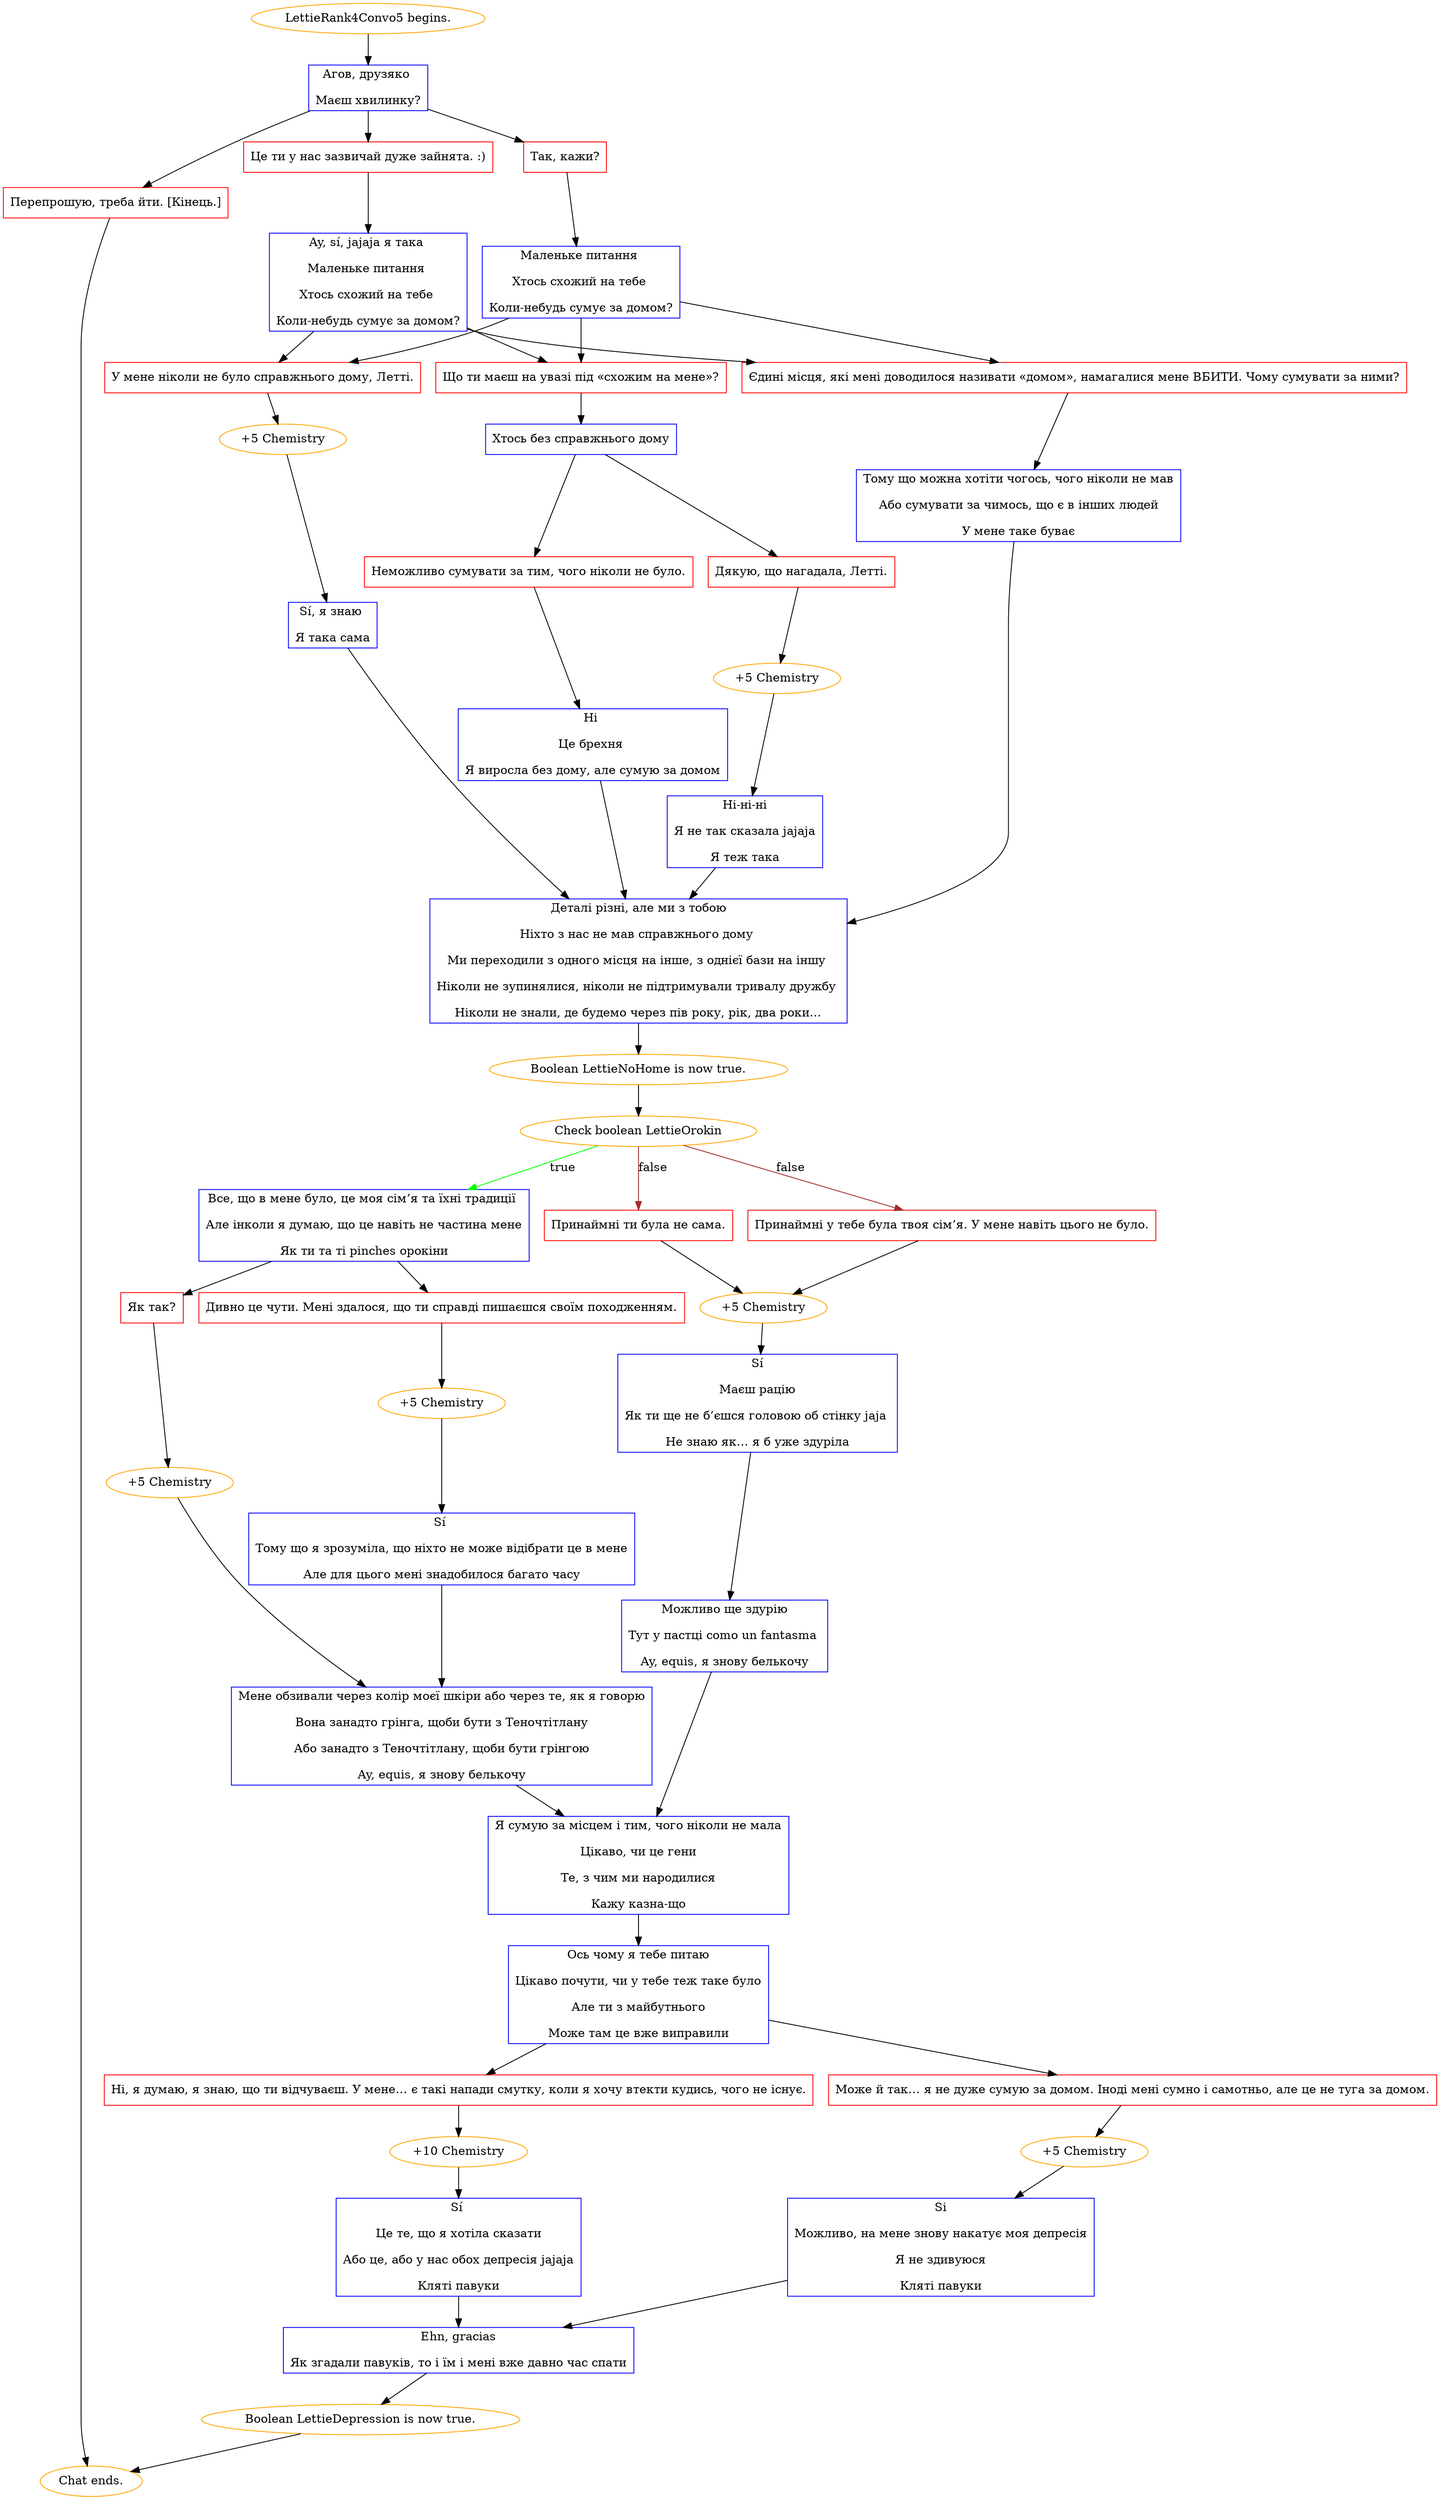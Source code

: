 digraph {
	"LettieRank4Convo5 begins." [color=orange];
		"LettieRank4Convo5 begins." -> j712409432;
	j712409432 [label="Агов, друзяко 
Маєш хвилинку?",shape=box,color=blue];
		j712409432 -> j1742779503;
		j712409432 -> j2957688568;
		j712409432 -> j975834340;
	j1742779503 [label="Це ти у нас зазвичай дуже зайнята. :)",shape=box,color=red];
		j1742779503 -> j1485335436;
	j2957688568 [label="Так, кажи?",shape=box,color=red];
		j2957688568 -> j2996511792;
	j975834340 [label="Перепрошую, треба йти. [Кінець.]",shape=box,color=red];
		j975834340 -> "Chat ends.";
	j1485335436 [label="Ay, sí, jajaja я така 
Маленьке питання 
Хтось схожий на тебе 
Коли-небудь сумує за домом?",shape=box,color=blue];
		j1485335436 -> j1920068720;
		j1485335436 -> j1156733427;
		j1485335436 -> j1333821148;
	j2996511792 [label="Маленьке питання 
Хтось схожий на тебе 
Коли-небудь сумує за домом?",shape=box,color=blue];
		j2996511792 -> j1920068720;
		j2996511792 -> j1156733427;
		j2996511792 -> j1333821148;
	"Chat ends." [color=orange];
	j1920068720 [label="У мене ніколи не було справжнього дому, Летті.",shape=box,color=red];
		j1920068720 -> j3471714339;
	j1156733427 [label="Що ти маєш на увазі під «схожим на мене»?",shape=box,color=red];
		j1156733427 -> j2000322462;
	j1333821148 [label="Єдині місця, які мені доводилося називати «домом», намагалися мене ВБИТИ. Чому сумувати за ними?",shape=box,color=red];
		j1333821148 -> j3045919198;
	j3471714339 [label="+5 Chemistry",color=orange];
		j3471714339 -> j2836696152;
	j2000322462 [label="Хтось без справжнього дому",shape=box,color=blue];
		j2000322462 -> j4143927379;
		j2000322462 -> j1305797152;
	j3045919198 [label="Тому що можна хотіти чогось, чого ніколи не мав
Або сумувати за чимось, що є в інших людей
У мене таке буває",shape=box,color=blue];
		j3045919198 -> j105180929;
	j2836696152 [label="Sí, я знаю 
Я така сама",shape=box,color=blue];
		j2836696152 -> j105180929;
	j4143927379 [label="Дякую, що нагадала, Летті.",shape=box,color=red];
		j4143927379 -> j4141054894;
	j1305797152 [label="Неможливо сумувати за тим, чого ніколи не було.",shape=box,color=red];
		j1305797152 -> j3373907223;
	j105180929 [label="Деталі різні, але ми з тобою
Ніхто з нас не мав справжнього дому 
Ми переходили з одного місця на інше, з однієї бази на іншу 
Ніколи не зупинялися, ніколи не підтримували тривалу дружбу 
Ніколи не знали, де будемо через пів року, рік, два роки…",shape=box,color=blue];
		j105180929 -> j3743883771;
	j4141054894 [label="+5 Chemistry",color=orange];
		j4141054894 -> j3178176256;
	j3373907223 [label="Ні 
Це брехня 
Я виросла без дому, але сумую за домом",shape=box,color=blue];
		j3373907223 -> j105180929;
	j3743883771 [label="Boolean LettieNoHome is now true.",color=orange];
		j3743883771 -> j3455817849;
	j3178176256 [label="Ні-ні-ні
Я не так сказала jajaja
Я теж така",shape=box,color=blue];
		j3178176256 -> j105180929;
	j3455817849 [label="Check boolean LettieOrokin",color=orange];
		j3455817849 -> j2415460184 [label=true,color=green];
		j3455817849 -> j4184235934 [label=false,color=brown];
		j3455817849 -> j3679005245 [label=false,color=brown];
	j2415460184 [label="Все, що в мене було, це моя сім’я та їхні традиції 
Але інколи я думаю, що це навіть не частина мене
Як ти та ті pinches орокіни",shape=box,color=blue];
		j2415460184 -> j4020120755;
		j2415460184 -> j1786613305;
	j4184235934 [label="Принаймні у тебе була твоя сім’я. У мене навіть цього не було.",shape=box,color=red];
		j4184235934 -> j3407564792;
	j3679005245 [label="Принаймні ти була не сама.",shape=box,color=red];
		j3679005245 -> j3407564792;
	j4020120755 [label="Як так?",shape=box,color=red];
		j4020120755 -> j2432333079;
	j1786613305 [label="Дивно це чути. Мені здалося, що ти справді пишаєшся своїм походженням.",shape=box,color=red];
		j1786613305 -> j3996525163;
	j3407564792 [label="+5 Chemistry",color=orange];
		j3407564792 -> j122577205;
	j2432333079 [label="+5 Chemistry",color=orange];
		j2432333079 -> j160118004;
	j3996525163 [label="+5 Chemistry",color=orange];
		j3996525163 -> j2709971652;
	j122577205 [label="Sí
Маєш рацію
Як ти ще не б’єшся головою об стінку jaja 
Не знаю як… я б уже здуріла",shape=box,color=blue];
		j122577205 -> j3085148607;
	j160118004 [label="Мене обзивали через колір моєї шкіри або через те, як я говорю
Вона занадто грінга, щоби бути з Теночтітлану
Або занадто з Теночтітлану, щоби бути грінгою
Ay, equis, я знову белькочу",shape=box,color=blue];
		j160118004 -> j4251952532;
	j2709971652 [label="Sí 
Тому що я зрозуміла, що ніхто не може відібрати це в мене
Але для цього мені знадобилося багато часу",shape=box,color=blue];
		j2709971652 -> j160118004;
	j3085148607 [label="Можливо ще здурію
Тут у пастці como un fantasma 
Ay, equis, я знову белькочу",shape=box,color=blue];
		j3085148607 -> j4251952532;
	j4251952532 [label="Я сумую за місцем і тим, чого ніколи не мала
Цікаво, чи це гени
Те, з чим ми народилися
Кажу казна-що",shape=box,color=blue];
		j4251952532 -> j1918826719;
	j1918826719 [label="Ось чому я тебе питаю
Цікаво почути, чи у тебе теж таке було
Але ти з майбутнього
Може там це вже виправили",shape=box,color=blue];
		j1918826719 -> j1000069238;
		j1918826719 -> j1583446330;
	j1000069238 [label="Ні, я думаю, я знаю, що ти відчуваєш. У мене… є такі напади смутку, коли я хочу втекти кудись, чого не існує.",shape=box,color=red];
		j1000069238 -> j3943339520;
	j1583446330 [label="Може й так… я не дуже сумую за домом. Іноді мені сумно і самотньо, але це не туга за домом.",shape=box,color=red];
		j1583446330 -> j860596311;
	j3943339520 [label="+10 Chemistry",color=orange];
		j3943339520 -> j1171382591;
	j860596311 [label="+5 Chemistry",color=orange];
		j860596311 -> j4260717867;
	j1171382591 [label="Sí 
Це те, що я хотіла сказати
Або це, або у нас обох депресія jajaja
Кляті павуки",shape=box,color=blue];
		j1171382591 -> j3738674313;
	j4260717867 [label="Si
Можливо, на мене знову накатує моя депресія
Я не здивуюся
Кляті павуки",shape=box,color=blue];
		j4260717867 -> j3738674313;
	j3738674313 [label="Ehn, gracias
Як згадали павуків, то і їм і мені вже давно час спати",shape=box,color=blue];
		j3738674313 -> j1574806976;
	j1574806976 [label="Boolean LettieDepression is now true.",color=orange];
		j1574806976 -> "Chat ends.";
}